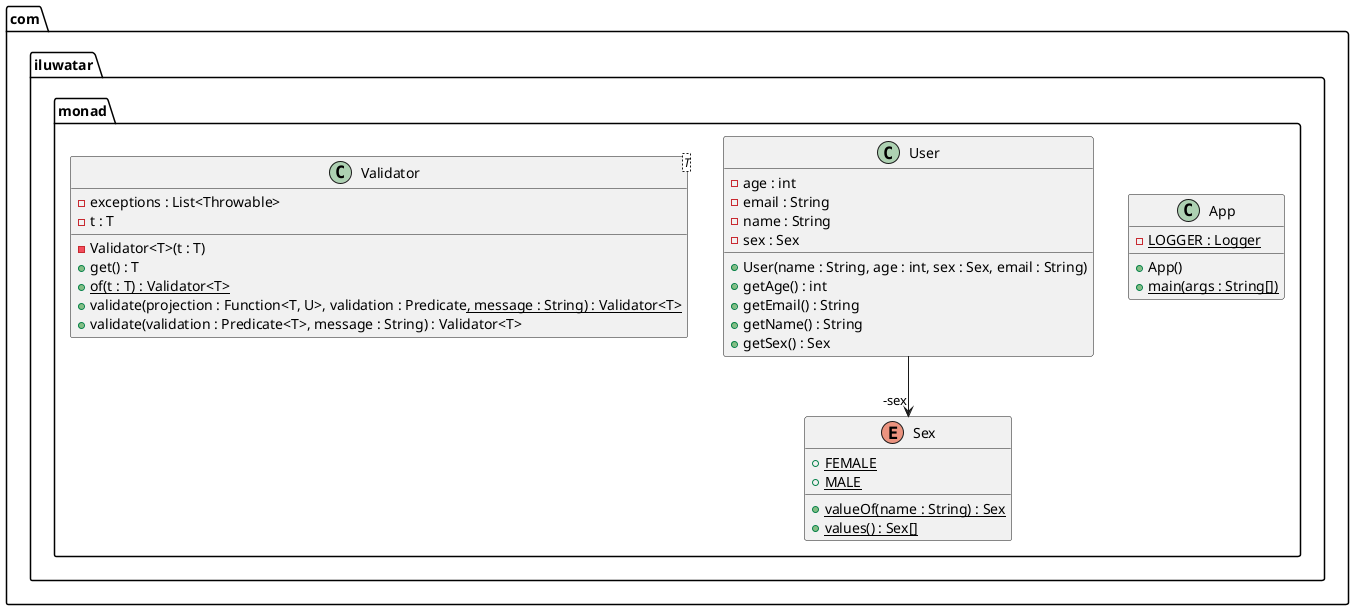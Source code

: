 @startuml
package com.iluwatar.monad {
  class App {
    - LOGGER : Logger {static}
    + App()
    + main(args : String[]) {static}
  }
  enum Sex {
    + FEMALE {static}
    + MALE {static}
    + valueOf(name : String) : Sex {static}
    + values() : Sex[] {static}
  }
  class User {
    - age : int
    - email : String
    - name : String
    - sex : Sex
    + User(name : String, age : int, sex : Sex, email : String)
    + getAge() : int
    + getEmail() : String
    + getName() : String
    + getSex() : Sex
  }
  class Validator<T> {
    - exceptions : List<Throwable>
    - t : T
    - Validator<T>(t : T)
    + get() : T
    + of(t : T) : Validator<T> {static}
    + validate(projection : Function<T, U>, validation : Predicate<U>, message : String) : Validator<T>
    + validate(validation : Predicate<T>, message : String) : Validator<T>
  }
}
User -->  "-sex" Sex
@enduml